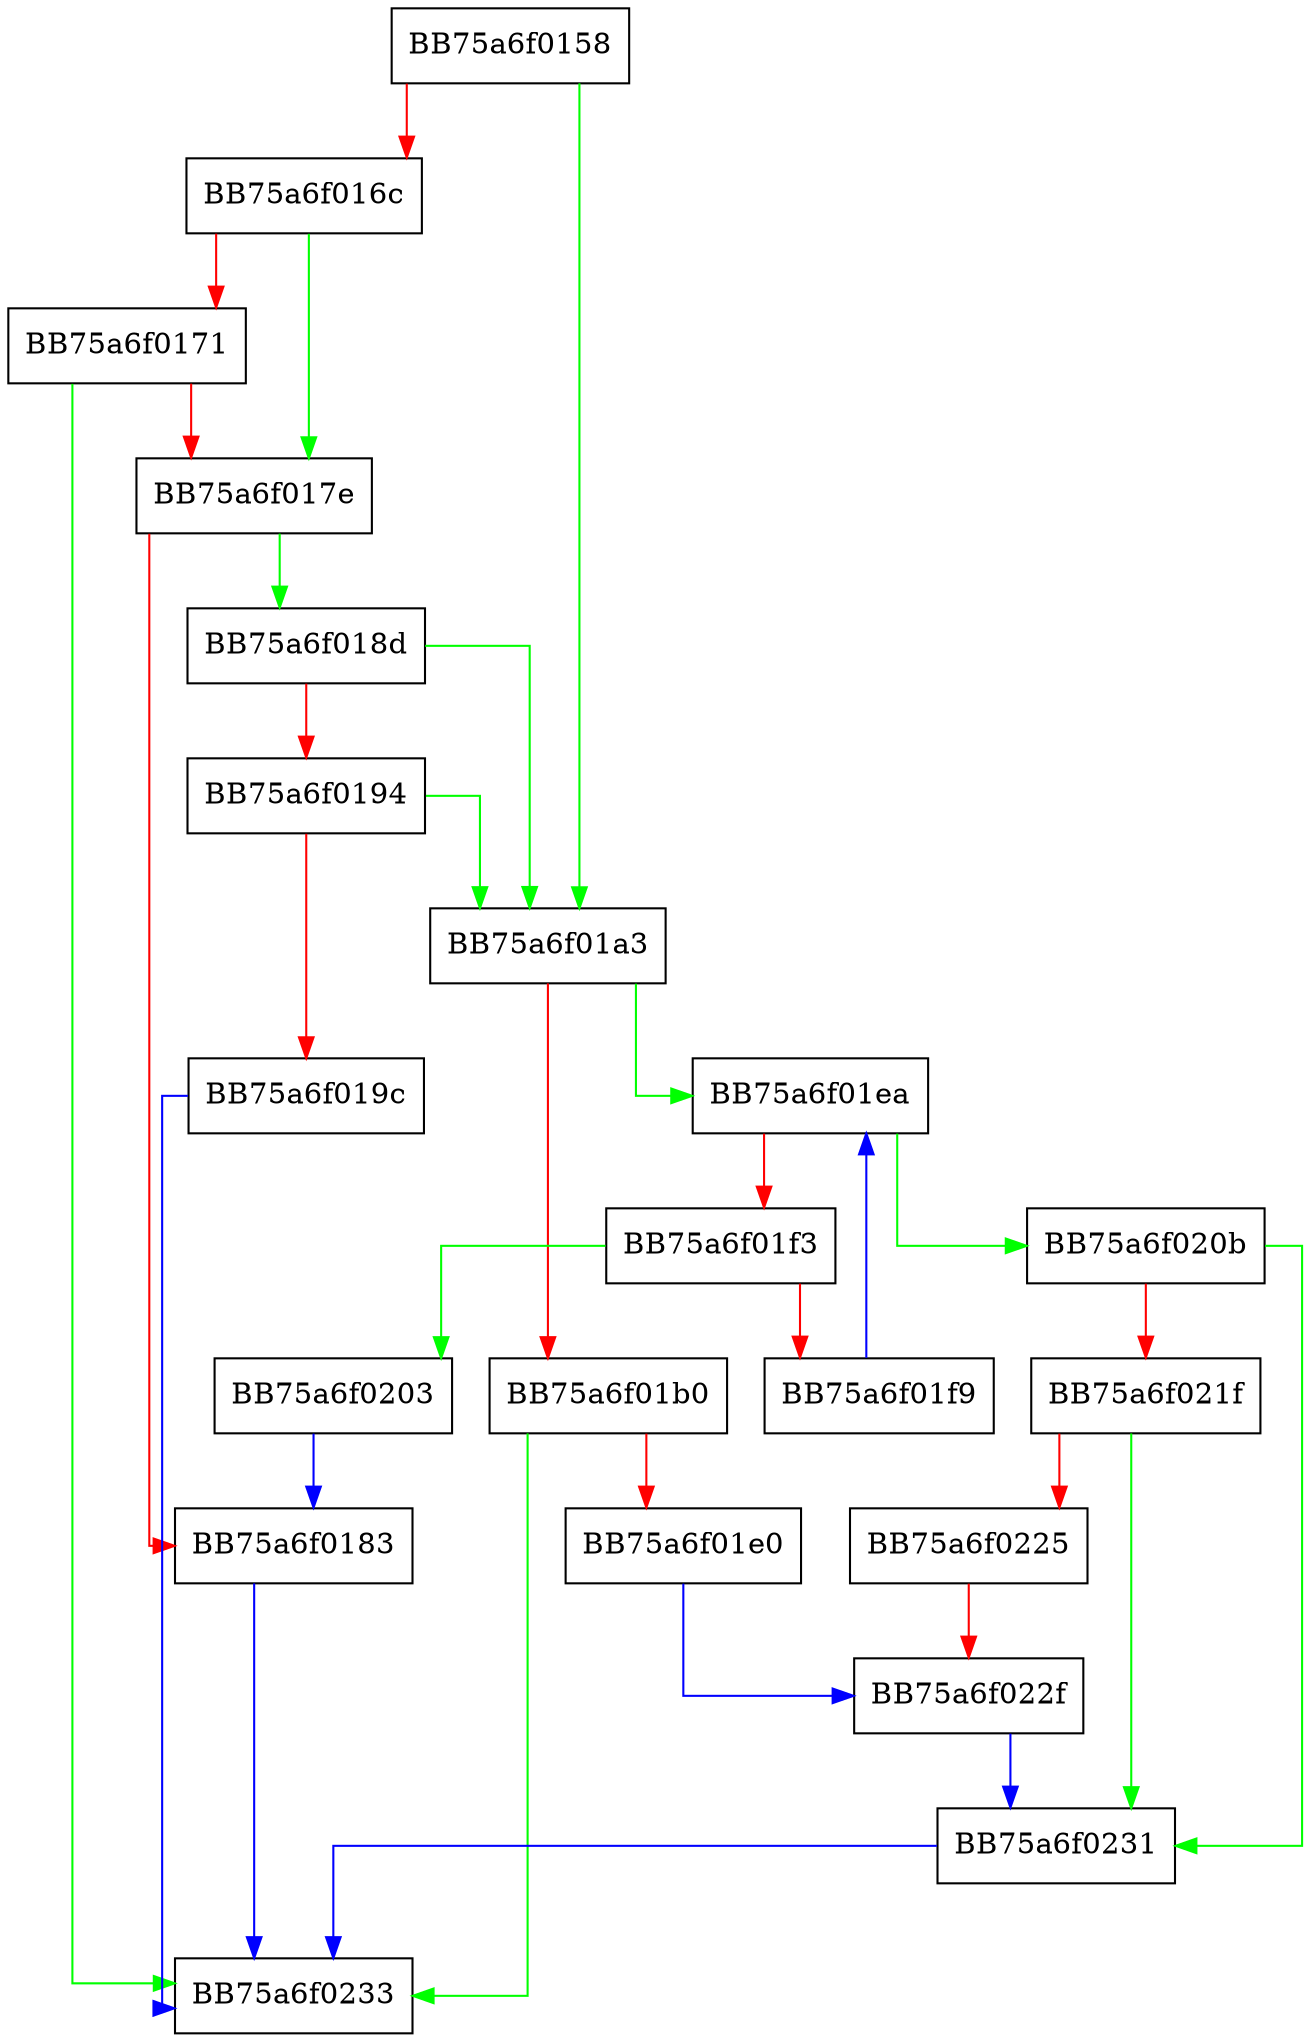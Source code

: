 digraph btreePrevious {
  node [shape="box"];
  graph [splines=ortho];
  BB75a6f0158 -> BB75a6f01a3 [color="green"];
  BB75a6f0158 -> BB75a6f016c [color="red"];
  BB75a6f016c -> BB75a6f017e [color="green"];
  BB75a6f016c -> BB75a6f0171 [color="red"];
  BB75a6f0171 -> BB75a6f0233 [color="green"];
  BB75a6f0171 -> BB75a6f017e [color="red"];
  BB75a6f017e -> BB75a6f018d [color="green"];
  BB75a6f017e -> BB75a6f0183 [color="red"];
  BB75a6f0183 -> BB75a6f0233 [color="blue"];
  BB75a6f018d -> BB75a6f01a3 [color="green"];
  BB75a6f018d -> BB75a6f0194 [color="red"];
  BB75a6f0194 -> BB75a6f01a3 [color="green"];
  BB75a6f0194 -> BB75a6f019c [color="red"];
  BB75a6f019c -> BB75a6f0233 [color="blue"];
  BB75a6f01a3 -> BB75a6f01ea [color="green"];
  BB75a6f01a3 -> BB75a6f01b0 [color="red"];
  BB75a6f01b0 -> BB75a6f0233 [color="green"];
  BB75a6f01b0 -> BB75a6f01e0 [color="red"];
  BB75a6f01e0 -> BB75a6f022f [color="blue"];
  BB75a6f01ea -> BB75a6f020b [color="green"];
  BB75a6f01ea -> BB75a6f01f3 [color="red"];
  BB75a6f01f3 -> BB75a6f0203 [color="green"];
  BB75a6f01f3 -> BB75a6f01f9 [color="red"];
  BB75a6f01f9 -> BB75a6f01ea [color="blue"];
  BB75a6f0203 -> BB75a6f0183 [color="blue"];
  BB75a6f020b -> BB75a6f0231 [color="green"];
  BB75a6f020b -> BB75a6f021f [color="red"];
  BB75a6f021f -> BB75a6f0231 [color="green"];
  BB75a6f021f -> BB75a6f0225 [color="red"];
  BB75a6f0225 -> BB75a6f022f [color="red"];
  BB75a6f022f -> BB75a6f0231 [color="blue"];
  BB75a6f0231 -> BB75a6f0233 [color="blue"];
}